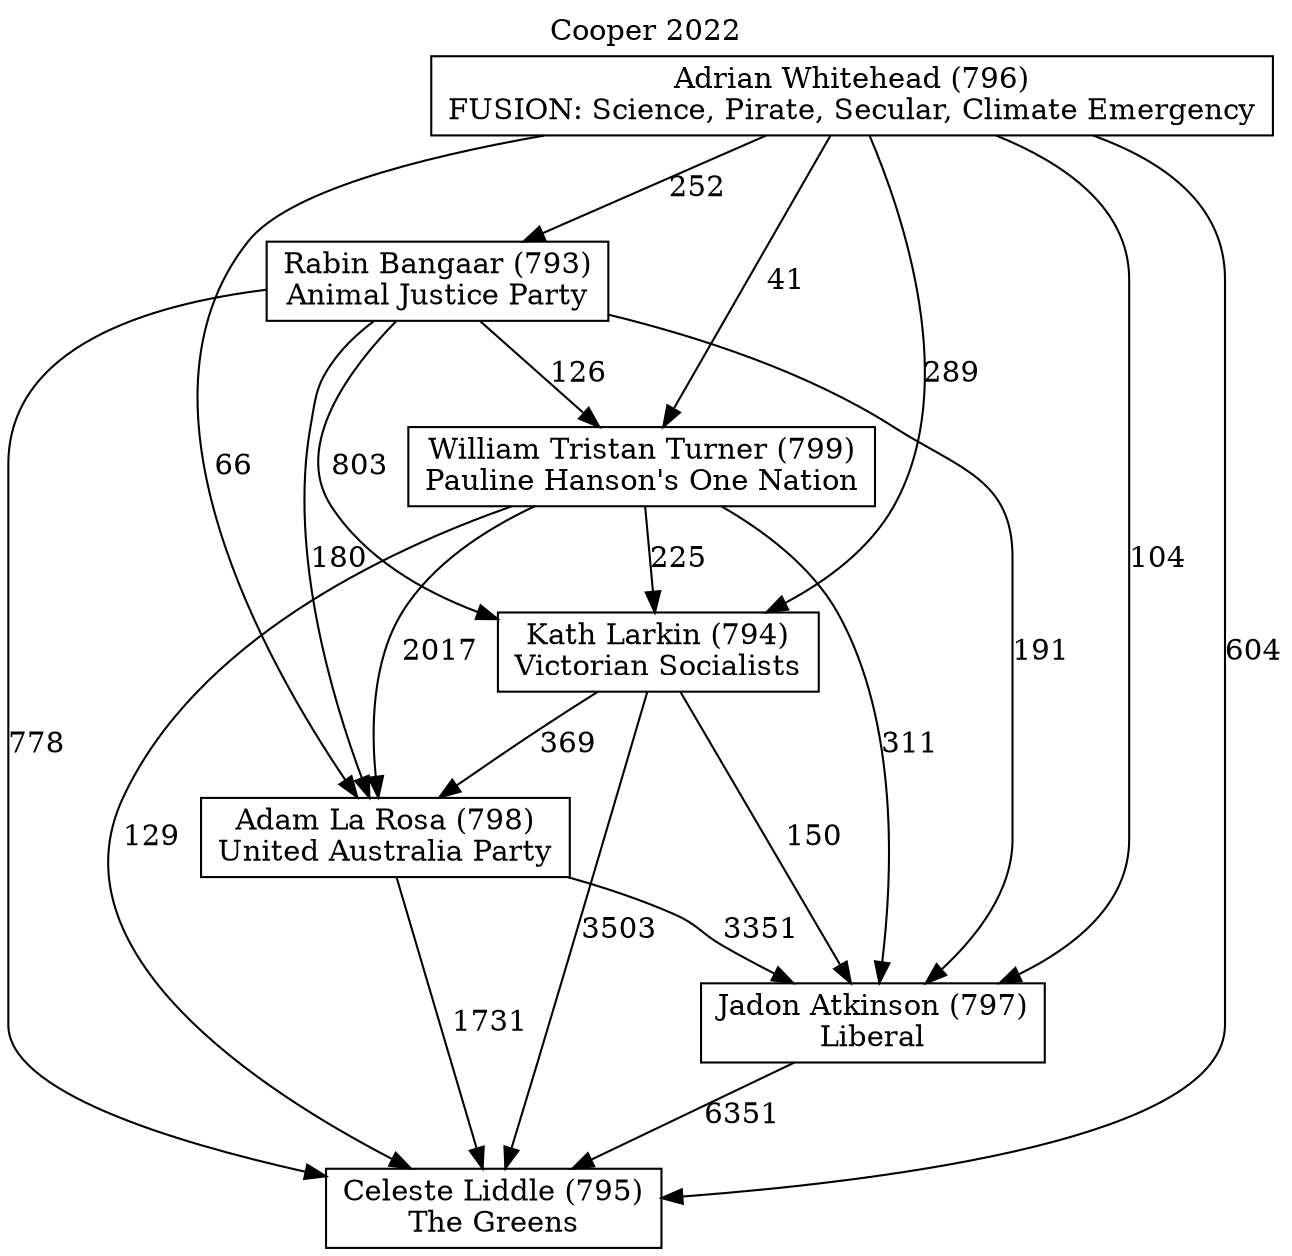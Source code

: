 // House preference flow
digraph "Celeste Liddle (795)_Cooper_2022" {
	graph [label="Cooper 2022" labelloc=t mclimit=10]
	node [shape=box]
	"Adam La Rosa (798)" [label="Adam La Rosa (798)
United Australia Party"]
	"Celeste Liddle (795)" [label="Celeste Liddle (795)
The Greens"]
	"Jadon Atkinson (797)" [label="Jadon Atkinson (797)
Liberal"]
	"Adrian Whitehead (796)" [label="Adrian Whitehead (796)
FUSION: Science, Pirate, Secular, Climate Emergency"]
	"Kath Larkin (794)" [label="Kath Larkin (794)
Victorian Socialists"]
	"Rabin Bangaar (793)" [label="Rabin Bangaar (793)
Animal Justice Party"]
	"William Tristan Turner (799)" [label="William Tristan Turner (799)
Pauline Hanson's One Nation"]
	"Rabin Bangaar (793)" -> "Adam La Rosa (798)" [label=180]
	"Adrian Whitehead (796)" -> "William Tristan Turner (799)" [label=41]
	"Jadon Atkinson (797)" -> "Celeste Liddle (795)" [label=6351]
	"Adrian Whitehead (796)" -> "Rabin Bangaar (793)" [label=252]
	"Rabin Bangaar (793)" -> "Jadon Atkinson (797)" [label=191]
	"Adrian Whitehead (796)" -> "Celeste Liddle (795)" [label=604]
	"Kath Larkin (794)" -> "Jadon Atkinson (797)" [label=150]
	"Rabin Bangaar (793)" -> "Celeste Liddle (795)" [label=778]
	"Adam La Rosa (798)" -> "Celeste Liddle (795)" [label=1731]
	"Rabin Bangaar (793)" -> "William Tristan Turner (799)" [label=126]
	"Adrian Whitehead (796)" -> "Adam La Rosa (798)" [label=66]
	"Kath Larkin (794)" -> "Adam La Rosa (798)" [label=369]
	"Kath Larkin (794)" -> "Celeste Liddle (795)" [label=3503]
	"William Tristan Turner (799)" -> "Jadon Atkinson (797)" [label=311]
	"William Tristan Turner (799)" -> "Adam La Rosa (798)" [label=2017]
	"Adrian Whitehead (796)" -> "Jadon Atkinson (797)" [label=104]
	"Rabin Bangaar (793)" -> "Kath Larkin (794)" [label=803]
	"Adam La Rosa (798)" -> "Jadon Atkinson (797)" [label=3351]
	"William Tristan Turner (799)" -> "Kath Larkin (794)" [label=225]
	"William Tristan Turner (799)" -> "Celeste Liddle (795)" [label=129]
	"Adrian Whitehead (796)" -> "Kath Larkin (794)" [label=289]
}
